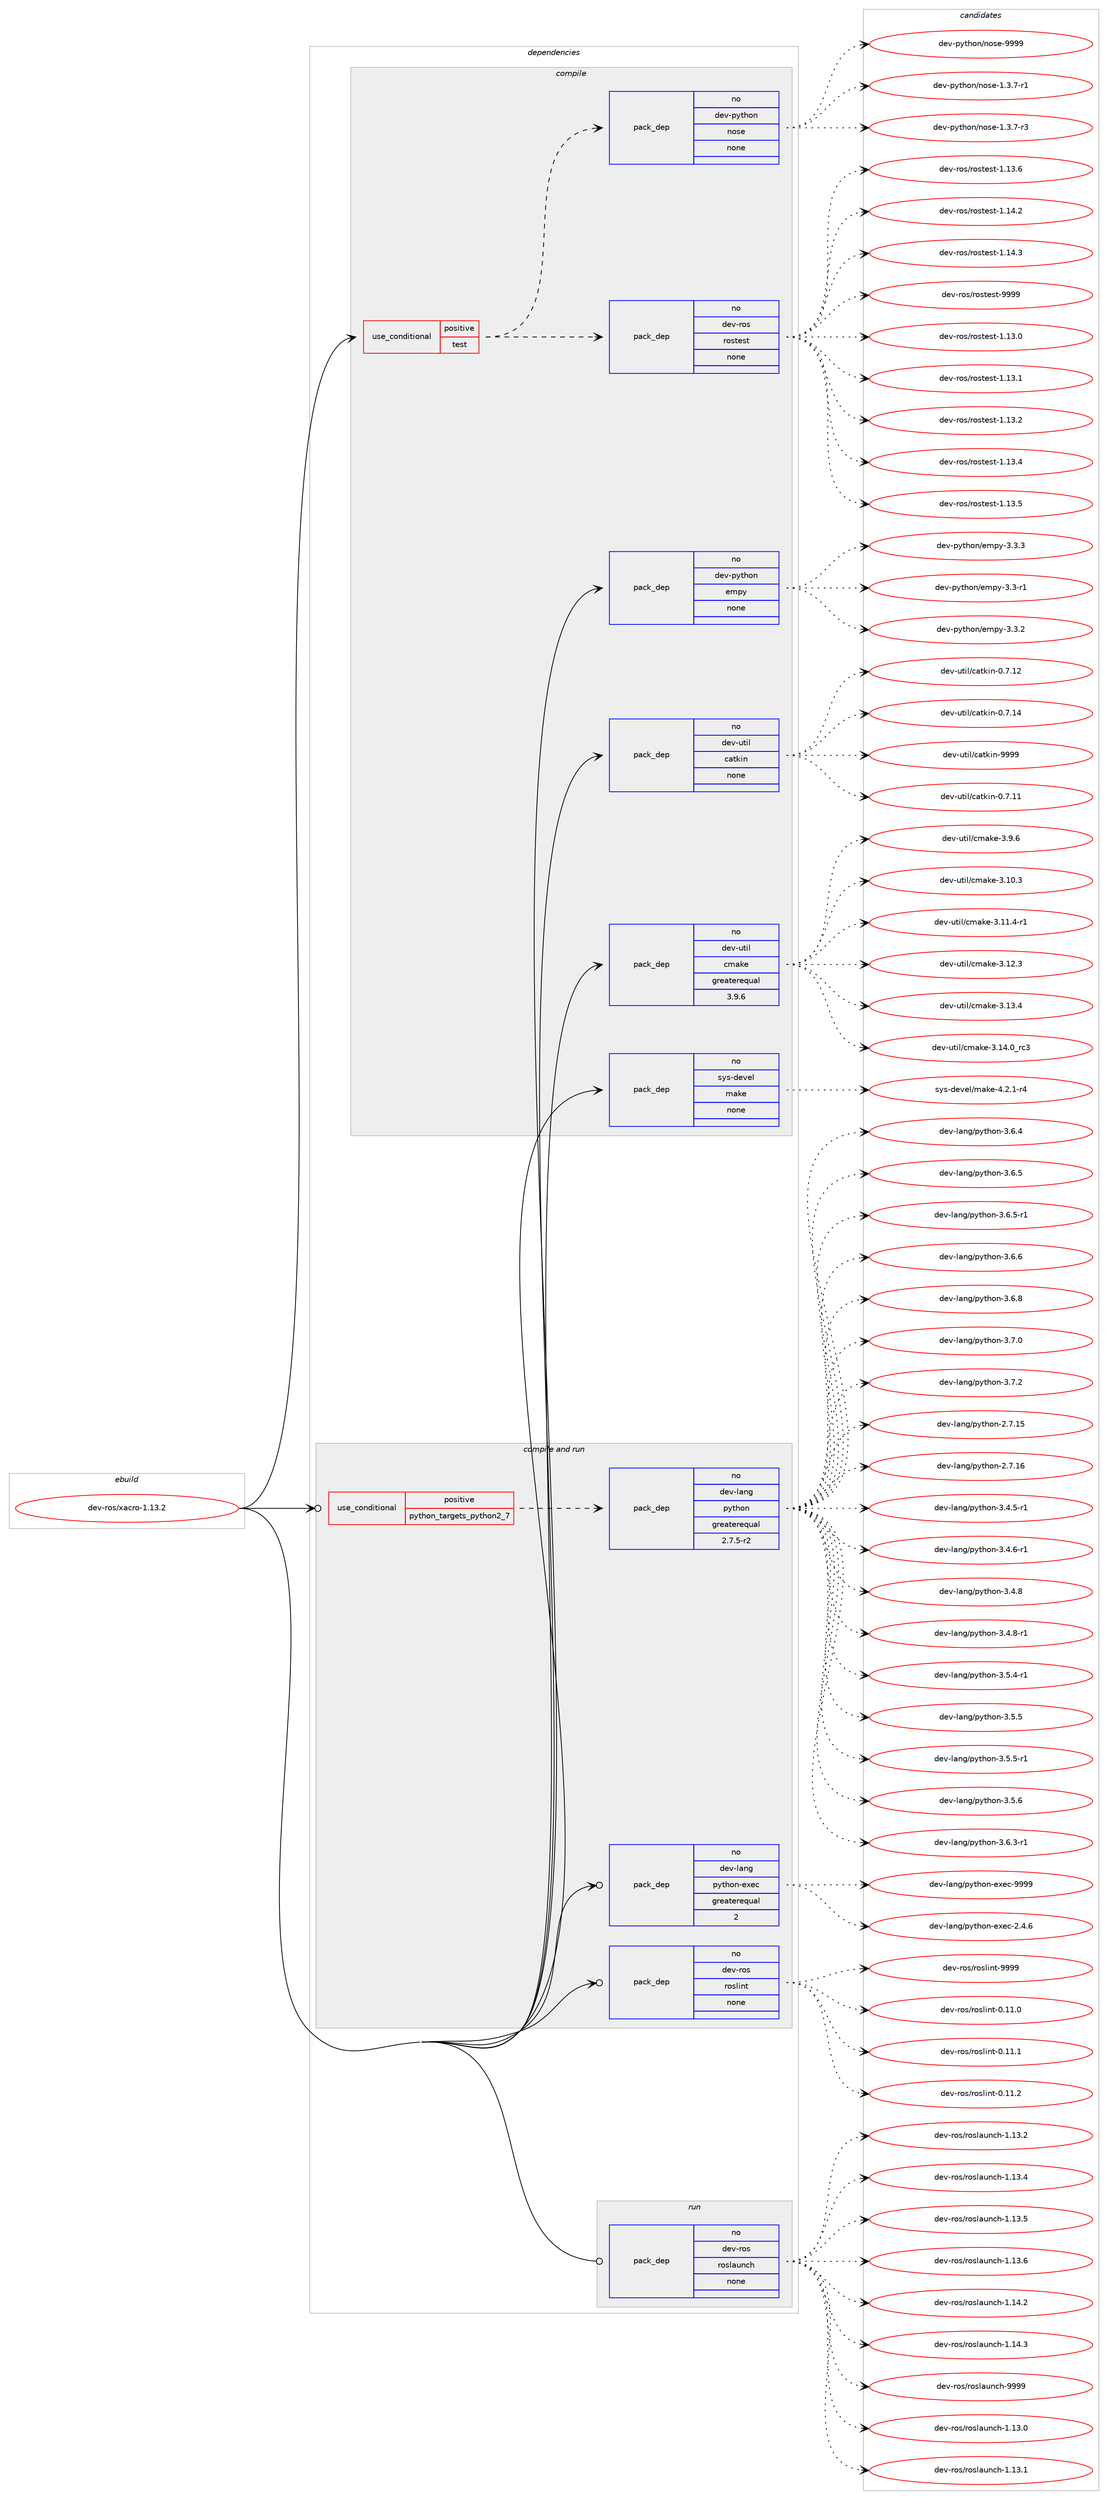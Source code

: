 digraph prolog {

# *************
# Graph options
# *************

newrank=true;
concentrate=true;
compound=true;
graph [rankdir=LR,fontname=Helvetica,fontsize=10,ranksep=1.5];#, ranksep=2.5, nodesep=0.2];
edge  [arrowhead=vee];
node  [fontname=Helvetica,fontsize=10];

# **********
# The ebuild
# **********

subgraph cluster_leftcol {
color=gray;
rank=same;
label=<<i>ebuild</i>>;
id [label="dev-ros/xacro-1.13.2", color=red, width=4, href="../dev-ros/xacro-1.13.2.svg"];
}

# ****************
# The dependencies
# ****************

subgraph cluster_midcol {
color=gray;
label=<<i>dependencies</i>>;
subgraph cluster_compile {
fillcolor="#eeeeee";
style=filled;
label=<<i>compile</i>>;
subgraph cond391967 {
dependency1477712 [label=<<TABLE BORDER="0" CELLBORDER="1" CELLSPACING="0" CELLPADDING="4"><TR><TD ROWSPAN="3" CELLPADDING="10">use_conditional</TD></TR><TR><TD>positive</TD></TR><TR><TD>test</TD></TR></TABLE>>, shape=none, color=red];
subgraph pack1062355 {
dependency1477713 [label=<<TABLE BORDER="0" CELLBORDER="1" CELLSPACING="0" CELLPADDING="4" WIDTH="220"><TR><TD ROWSPAN="6" CELLPADDING="30">pack_dep</TD></TR><TR><TD WIDTH="110">no</TD></TR><TR><TD>dev-ros</TD></TR><TR><TD>rostest</TD></TR><TR><TD>none</TD></TR><TR><TD></TD></TR></TABLE>>, shape=none, color=blue];
}
dependency1477712:e -> dependency1477713:w [weight=20,style="dashed",arrowhead="vee"];
subgraph pack1062356 {
dependency1477714 [label=<<TABLE BORDER="0" CELLBORDER="1" CELLSPACING="0" CELLPADDING="4" WIDTH="220"><TR><TD ROWSPAN="6" CELLPADDING="30">pack_dep</TD></TR><TR><TD WIDTH="110">no</TD></TR><TR><TD>dev-python</TD></TR><TR><TD>nose</TD></TR><TR><TD>none</TD></TR><TR><TD></TD></TR></TABLE>>, shape=none, color=blue];
}
dependency1477712:e -> dependency1477714:w [weight=20,style="dashed",arrowhead="vee"];
}
id:e -> dependency1477712:w [weight=20,style="solid",arrowhead="vee"];
subgraph pack1062357 {
dependency1477715 [label=<<TABLE BORDER="0" CELLBORDER="1" CELLSPACING="0" CELLPADDING="4" WIDTH="220"><TR><TD ROWSPAN="6" CELLPADDING="30">pack_dep</TD></TR><TR><TD WIDTH="110">no</TD></TR><TR><TD>dev-python</TD></TR><TR><TD>empy</TD></TR><TR><TD>none</TD></TR><TR><TD></TD></TR></TABLE>>, shape=none, color=blue];
}
id:e -> dependency1477715:w [weight=20,style="solid",arrowhead="vee"];
subgraph pack1062358 {
dependency1477716 [label=<<TABLE BORDER="0" CELLBORDER="1" CELLSPACING="0" CELLPADDING="4" WIDTH="220"><TR><TD ROWSPAN="6" CELLPADDING="30">pack_dep</TD></TR><TR><TD WIDTH="110">no</TD></TR><TR><TD>dev-util</TD></TR><TR><TD>catkin</TD></TR><TR><TD>none</TD></TR><TR><TD></TD></TR></TABLE>>, shape=none, color=blue];
}
id:e -> dependency1477716:w [weight=20,style="solid",arrowhead="vee"];
subgraph pack1062359 {
dependency1477717 [label=<<TABLE BORDER="0" CELLBORDER="1" CELLSPACING="0" CELLPADDING="4" WIDTH="220"><TR><TD ROWSPAN="6" CELLPADDING="30">pack_dep</TD></TR><TR><TD WIDTH="110">no</TD></TR><TR><TD>dev-util</TD></TR><TR><TD>cmake</TD></TR><TR><TD>greaterequal</TD></TR><TR><TD>3.9.6</TD></TR></TABLE>>, shape=none, color=blue];
}
id:e -> dependency1477717:w [weight=20,style="solid",arrowhead="vee"];
subgraph pack1062360 {
dependency1477718 [label=<<TABLE BORDER="0" CELLBORDER="1" CELLSPACING="0" CELLPADDING="4" WIDTH="220"><TR><TD ROWSPAN="6" CELLPADDING="30">pack_dep</TD></TR><TR><TD WIDTH="110">no</TD></TR><TR><TD>sys-devel</TD></TR><TR><TD>make</TD></TR><TR><TD>none</TD></TR><TR><TD></TD></TR></TABLE>>, shape=none, color=blue];
}
id:e -> dependency1477718:w [weight=20,style="solid",arrowhead="vee"];
}
subgraph cluster_compileandrun {
fillcolor="#eeeeee";
style=filled;
label=<<i>compile and run</i>>;
subgraph cond391968 {
dependency1477719 [label=<<TABLE BORDER="0" CELLBORDER="1" CELLSPACING="0" CELLPADDING="4"><TR><TD ROWSPAN="3" CELLPADDING="10">use_conditional</TD></TR><TR><TD>positive</TD></TR><TR><TD>python_targets_python2_7</TD></TR></TABLE>>, shape=none, color=red];
subgraph pack1062361 {
dependency1477720 [label=<<TABLE BORDER="0" CELLBORDER="1" CELLSPACING="0" CELLPADDING="4" WIDTH="220"><TR><TD ROWSPAN="6" CELLPADDING="30">pack_dep</TD></TR><TR><TD WIDTH="110">no</TD></TR><TR><TD>dev-lang</TD></TR><TR><TD>python</TD></TR><TR><TD>greaterequal</TD></TR><TR><TD>2.7.5-r2</TD></TR></TABLE>>, shape=none, color=blue];
}
dependency1477719:e -> dependency1477720:w [weight=20,style="dashed",arrowhead="vee"];
}
id:e -> dependency1477719:w [weight=20,style="solid",arrowhead="odotvee"];
subgraph pack1062362 {
dependency1477721 [label=<<TABLE BORDER="0" CELLBORDER="1" CELLSPACING="0" CELLPADDING="4" WIDTH="220"><TR><TD ROWSPAN="6" CELLPADDING="30">pack_dep</TD></TR><TR><TD WIDTH="110">no</TD></TR><TR><TD>dev-lang</TD></TR><TR><TD>python-exec</TD></TR><TR><TD>greaterequal</TD></TR><TR><TD>2</TD></TR></TABLE>>, shape=none, color=blue];
}
id:e -> dependency1477721:w [weight=20,style="solid",arrowhead="odotvee"];
subgraph pack1062363 {
dependency1477722 [label=<<TABLE BORDER="0" CELLBORDER="1" CELLSPACING="0" CELLPADDING="4" WIDTH="220"><TR><TD ROWSPAN="6" CELLPADDING="30">pack_dep</TD></TR><TR><TD WIDTH="110">no</TD></TR><TR><TD>dev-ros</TD></TR><TR><TD>roslint</TD></TR><TR><TD>none</TD></TR><TR><TD></TD></TR></TABLE>>, shape=none, color=blue];
}
id:e -> dependency1477722:w [weight=20,style="solid",arrowhead="odotvee"];
}
subgraph cluster_run {
fillcolor="#eeeeee";
style=filled;
label=<<i>run</i>>;
subgraph pack1062364 {
dependency1477723 [label=<<TABLE BORDER="0" CELLBORDER="1" CELLSPACING="0" CELLPADDING="4" WIDTH="220"><TR><TD ROWSPAN="6" CELLPADDING="30">pack_dep</TD></TR><TR><TD WIDTH="110">no</TD></TR><TR><TD>dev-ros</TD></TR><TR><TD>roslaunch</TD></TR><TR><TD>none</TD></TR><TR><TD></TD></TR></TABLE>>, shape=none, color=blue];
}
id:e -> dependency1477723:w [weight=20,style="solid",arrowhead="odot"];
}
}

# **************
# The candidates
# **************

subgraph cluster_choices {
rank=same;
color=gray;
label=<<i>candidates</i>>;

subgraph choice1062355 {
color=black;
nodesep=1;
choice100101118451141111154711411111511610111511645494649514648 [label="dev-ros/rostest-1.13.0", color=red, width=4,href="../dev-ros/rostest-1.13.0.svg"];
choice100101118451141111154711411111511610111511645494649514649 [label="dev-ros/rostest-1.13.1", color=red, width=4,href="../dev-ros/rostest-1.13.1.svg"];
choice100101118451141111154711411111511610111511645494649514650 [label="dev-ros/rostest-1.13.2", color=red, width=4,href="../dev-ros/rostest-1.13.2.svg"];
choice100101118451141111154711411111511610111511645494649514652 [label="dev-ros/rostest-1.13.4", color=red, width=4,href="../dev-ros/rostest-1.13.4.svg"];
choice100101118451141111154711411111511610111511645494649514653 [label="dev-ros/rostest-1.13.5", color=red, width=4,href="../dev-ros/rostest-1.13.5.svg"];
choice100101118451141111154711411111511610111511645494649514654 [label="dev-ros/rostest-1.13.6", color=red, width=4,href="../dev-ros/rostest-1.13.6.svg"];
choice100101118451141111154711411111511610111511645494649524650 [label="dev-ros/rostest-1.14.2", color=red, width=4,href="../dev-ros/rostest-1.14.2.svg"];
choice100101118451141111154711411111511610111511645494649524651 [label="dev-ros/rostest-1.14.3", color=red, width=4,href="../dev-ros/rostest-1.14.3.svg"];
choice10010111845114111115471141111151161011151164557575757 [label="dev-ros/rostest-9999", color=red, width=4,href="../dev-ros/rostest-9999.svg"];
dependency1477713:e -> choice100101118451141111154711411111511610111511645494649514648:w [style=dotted,weight="100"];
dependency1477713:e -> choice100101118451141111154711411111511610111511645494649514649:w [style=dotted,weight="100"];
dependency1477713:e -> choice100101118451141111154711411111511610111511645494649514650:w [style=dotted,weight="100"];
dependency1477713:e -> choice100101118451141111154711411111511610111511645494649514652:w [style=dotted,weight="100"];
dependency1477713:e -> choice100101118451141111154711411111511610111511645494649514653:w [style=dotted,weight="100"];
dependency1477713:e -> choice100101118451141111154711411111511610111511645494649514654:w [style=dotted,weight="100"];
dependency1477713:e -> choice100101118451141111154711411111511610111511645494649524650:w [style=dotted,weight="100"];
dependency1477713:e -> choice100101118451141111154711411111511610111511645494649524651:w [style=dotted,weight="100"];
dependency1477713:e -> choice10010111845114111115471141111151161011151164557575757:w [style=dotted,weight="100"];
}
subgraph choice1062356 {
color=black;
nodesep=1;
choice10010111845112121116104111110471101111151014549465146554511449 [label="dev-python/nose-1.3.7-r1", color=red, width=4,href="../dev-python/nose-1.3.7-r1.svg"];
choice10010111845112121116104111110471101111151014549465146554511451 [label="dev-python/nose-1.3.7-r3", color=red, width=4,href="../dev-python/nose-1.3.7-r3.svg"];
choice10010111845112121116104111110471101111151014557575757 [label="dev-python/nose-9999", color=red, width=4,href="../dev-python/nose-9999.svg"];
dependency1477714:e -> choice10010111845112121116104111110471101111151014549465146554511449:w [style=dotted,weight="100"];
dependency1477714:e -> choice10010111845112121116104111110471101111151014549465146554511451:w [style=dotted,weight="100"];
dependency1477714:e -> choice10010111845112121116104111110471101111151014557575757:w [style=dotted,weight="100"];
}
subgraph choice1062357 {
color=black;
nodesep=1;
choice1001011184511212111610411111047101109112121455146514511449 [label="dev-python/empy-3.3-r1", color=red, width=4,href="../dev-python/empy-3.3-r1.svg"];
choice1001011184511212111610411111047101109112121455146514650 [label="dev-python/empy-3.3.2", color=red, width=4,href="../dev-python/empy-3.3.2.svg"];
choice1001011184511212111610411111047101109112121455146514651 [label="dev-python/empy-3.3.3", color=red, width=4,href="../dev-python/empy-3.3.3.svg"];
dependency1477715:e -> choice1001011184511212111610411111047101109112121455146514511449:w [style=dotted,weight="100"];
dependency1477715:e -> choice1001011184511212111610411111047101109112121455146514650:w [style=dotted,weight="100"];
dependency1477715:e -> choice1001011184511212111610411111047101109112121455146514651:w [style=dotted,weight="100"];
}
subgraph choice1062358 {
color=black;
nodesep=1;
choice1001011184511711610510847999711610710511045484655464949 [label="dev-util/catkin-0.7.11", color=red, width=4,href="../dev-util/catkin-0.7.11.svg"];
choice1001011184511711610510847999711610710511045484655464950 [label="dev-util/catkin-0.7.12", color=red, width=4,href="../dev-util/catkin-0.7.12.svg"];
choice1001011184511711610510847999711610710511045484655464952 [label="dev-util/catkin-0.7.14", color=red, width=4,href="../dev-util/catkin-0.7.14.svg"];
choice100101118451171161051084799971161071051104557575757 [label="dev-util/catkin-9999", color=red, width=4,href="../dev-util/catkin-9999.svg"];
dependency1477716:e -> choice1001011184511711610510847999711610710511045484655464949:w [style=dotted,weight="100"];
dependency1477716:e -> choice1001011184511711610510847999711610710511045484655464950:w [style=dotted,weight="100"];
dependency1477716:e -> choice1001011184511711610510847999711610710511045484655464952:w [style=dotted,weight="100"];
dependency1477716:e -> choice100101118451171161051084799971161071051104557575757:w [style=dotted,weight="100"];
}
subgraph choice1062359 {
color=black;
nodesep=1;
choice1001011184511711610510847991099710710145514649484651 [label="dev-util/cmake-3.10.3", color=red, width=4,href="../dev-util/cmake-3.10.3.svg"];
choice10010111845117116105108479910997107101455146494946524511449 [label="dev-util/cmake-3.11.4-r1", color=red, width=4,href="../dev-util/cmake-3.11.4-r1.svg"];
choice1001011184511711610510847991099710710145514649504651 [label="dev-util/cmake-3.12.3", color=red, width=4,href="../dev-util/cmake-3.12.3.svg"];
choice1001011184511711610510847991099710710145514649514652 [label="dev-util/cmake-3.13.4", color=red, width=4,href="../dev-util/cmake-3.13.4.svg"];
choice1001011184511711610510847991099710710145514649524648951149951 [label="dev-util/cmake-3.14.0_rc3", color=red, width=4,href="../dev-util/cmake-3.14.0_rc3.svg"];
choice10010111845117116105108479910997107101455146574654 [label="dev-util/cmake-3.9.6", color=red, width=4,href="../dev-util/cmake-3.9.6.svg"];
dependency1477717:e -> choice1001011184511711610510847991099710710145514649484651:w [style=dotted,weight="100"];
dependency1477717:e -> choice10010111845117116105108479910997107101455146494946524511449:w [style=dotted,weight="100"];
dependency1477717:e -> choice1001011184511711610510847991099710710145514649504651:w [style=dotted,weight="100"];
dependency1477717:e -> choice1001011184511711610510847991099710710145514649514652:w [style=dotted,weight="100"];
dependency1477717:e -> choice1001011184511711610510847991099710710145514649524648951149951:w [style=dotted,weight="100"];
dependency1477717:e -> choice10010111845117116105108479910997107101455146574654:w [style=dotted,weight="100"];
}
subgraph choice1062360 {
color=black;
nodesep=1;
choice1151211154510010111810110847109971071014552465046494511452 [label="sys-devel/make-4.2.1-r4", color=red, width=4,href="../sys-devel/make-4.2.1-r4.svg"];
dependency1477718:e -> choice1151211154510010111810110847109971071014552465046494511452:w [style=dotted,weight="100"];
}
subgraph choice1062361 {
color=black;
nodesep=1;
choice10010111845108971101034711212111610411111045504655464953 [label="dev-lang/python-2.7.15", color=red, width=4,href="../dev-lang/python-2.7.15.svg"];
choice10010111845108971101034711212111610411111045504655464954 [label="dev-lang/python-2.7.16", color=red, width=4,href="../dev-lang/python-2.7.16.svg"];
choice1001011184510897110103471121211161041111104551465246534511449 [label="dev-lang/python-3.4.5-r1", color=red, width=4,href="../dev-lang/python-3.4.5-r1.svg"];
choice1001011184510897110103471121211161041111104551465246544511449 [label="dev-lang/python-3.4.6-r1", color=red, width=4,href="../dev-lang/python-3.4.6-r1.svg"];
choice100101118451089711010347112121116104111110455146524656 [label="dev-lang/python-3.4.8", color=red, width=4,href="../dev-lang/python-3.4.8.svg"];
choice1001011184510897110103471121211161041111104551465246564511449 [label="dev-lang/python-3.4.8-r1", color=red, width=4,href="../dev-lang/python-3.4.8-r1.svg"];
choice1001011184510897110103471121211161041111104551465346524511449 [label="dev-lang/python-3.5.4-r1", color=red, width=4,href="../dev-lang/python-3.5.4-r1.svg"];
choice100101118451089711010347112121116104111110455146534653 [label="dev-lang/python-3.5.5", color=red, width=4,href="../dev-lang/python-3.5.5.svg"];
choice1001011184510897110103471121211161041111104551465346534511449 [label="dev-lang/python-3.5.5-r1", color=red, width=4,href="../dev-lang/python-3.5.5-r1.svg"];
choice100101118451089711010347112121116104111110455146534654 [label="dev-lang/python-3.5.6", color=red, width=4,href="../dev-lang/python-3.5.6.svg"];
choice1001011184510897110103471121211161041111104551465446514511449 [label="dev-lang/python-3.6.3-r1", color=red, width=4,href="../dev-lang/python-3.6.3-r1.svg"];
choice100101118451089711010347112121116104111110455146544652 [label="dev-lang/python-3.6.4", color=red, width=4,href="../dev-lang/python-3.6.4.svg"];
choice100101118451089711010347112121116104111110455146544653 [label="dev-lang/python-3.6.5", color=red, width=4,href="../dev-lang/python-3.6.5.svg"];
choice1001011184510897110103471121211161041111104551465446534511449 [label="dev-lang/python-3.6.5-r1", color=red, width=4,href="../dev-lang/python-3.6.5-r1.svg"];
choice100101118451089711010347112121116104111110455146544654 [label="dev-lang/python-3.6.6", color=red, width=4,href="../dev-lang/python-3.6.6.svg"];
choice100101118451089711010347112121116104111110455146544656 [label="dev-lang/python-3.6.8", color=red, width=4,href="../dev-lang/python-3.6.8.svg"];
choice100101118451089711010347112121116104111110455146554648 [label="dev-lang/python-3.7.0", color=red, width=4,href="../dev-lang/python-3.7.0.svg"];
choice100101118451089711010347112121116104111110455146554650 [label="dev-lang/python-3.7.2", color=red, width=4,href="../dev-lang/python-3.7.2.svg"];
dependency1477720:e -> choice10010111845108971101034711212111610411111045504655464953:w [style=dotted,weight="100"];
dependency1477720:e -> choice10010111845108971101034711212111610411111045504655464954:w [style=dotted,weight="100"];
dependency1477720:e -> choice1001011184510897110103471121211161041111104551465246534511449:w [style=dotted,weight="100"];
dependency1477720:e -> choice1001011184510897110103471121211161041111104551465246544511449:w [style=dotted,weight="100"];
dependency1477720:e -> choice100101118451089711010347112121116104111110455146524656:w [style=dotted,weight="100"];
dependency1477720:e -> choice1001011184510897110103471121211161041111104551465246564511449:w [style=dotted,weight="100"];
dependency1477720:e -> choice1001011184510897110103471121211161041111104551465346524511449:w [style=dotted,weight="100"];
dependency1477720:e -> choice100101118451089711010347112121116104111110455146534653:w [style=dotted,weight="100"];
dependency1477720:e -> choice1001011184510897110103471121211161041111104551465346534511449:w [style=dotted,weight="100"];
dependency1477720:e -> choice100101118451089711010347112121116104111110455146534654:w [style=dotted,weight="100"];
dependency1477720:e -> choice1001011184510897110103471121211161041111104551465446514511449:w [style=dotted,weight="100"];
dependency1477720:e -> choice100101118451089711010347112121116104111110455146544652:w [style=dotted,weight="100"];
dependency1477720:e -> choice100101118451089711010347112121116104111110455146544653:w [style=dotted,weight="100"];
dependency1477720:e -> choice1001011184510897110103471121211161041111104551465446534511449:w [style=dotted,weight="100"];
dependency1477720:e -> choice100101118451089711010347112121116104111110455146544654:w [style=dotted,weight="100"];
dependency1477720:e -> choice100101118451089711010347112121116104111110455146544656:w [style=dotted,weight="100"];
dependency1477720:e -> choice100101118451089711010347112121116104111110455146554648:w [style=dotted,weight="100"];
dependency1477720:e -> choice100101118451089711010347112121116104111110455146554650:w [style=dotted,weight="100"];
}
subgraph choice1062362 {
color=black;
nodesep=1;
choice1001011184510897110103471121211161041111104510112010199455046524654 [label="dev-lang/python-exec-2.4.6", color=red, width=4,href="../dev-lang/python-exec-2.4.6.svg"];
choice10010111845108971101034711212111610411111045101120101994557575757 [label="dev-lang/python-exec-9999", color=red, width=4,href="../dev-lang/python-exec-9999.svg"];
dependency1477721:e -> choice1001011184510897110103471121211161041111104510112010199455046524654:w [style=dotted,weight="100"];
dependency1477721:e -> choice10010111845108971101034711212111610411111045101120101994557575757:w [style=dotted,weight="100"];
}
subgraph choice1062363 {
color=black;
nodesep=1;
choice100101118451141111154711411111510810511011645484649494648 [label="dev-ros/roslint-0.11.0", color=red, width=4,href="../dev-ros/roslint-0.11.0.svg"];
choice100101118451141111154711411111510810511011645484649494649 [label="dev-ros/roslint-0.11.1", color=red, width=4,href="../dev-ros/roslint-0.11.1.svg"];
choice100101118451141111154711411111510810511011645484649494650 [label="dev-ros/roslint-0.11.2", color=red, width=4,href="../dev-ros/roslint-0.11.2.svg"];
choice10010111845114111115471141111151081051101164557575757 [label="dev-ros/roslint-9999", color=red, width=4,href="../dev-ros/roslint-9999.svg"];
dependency1477722:e -> choice100101118451141111154711411111510810511011645484649494648:w [style=dotted,weight="100"];
dependency1477722:e -> choice100101118451141111154711411111510810511011645484649494649:w [style=dotted,weight="100"];
dependency1477722:e -> choice100101118451141111154711411111510810511011645484649494650:w [style=dotted,weight="100"];
dependency1477722:e -> choice10010111845114111115471141111151081051101164557575757:w [style=dotted,weight="100"];
}
subgraph choice1062364 {
color=black;
nodesep=1;
choice1001011184511411111547114111115108971171109910445494649514648 [label="dev-ros/roslaunch-1.13.0", color=red, width=4,href="../dev-ros/roslaunch-1.13.0.svg"];
choice1001011184511411111547114111115108971171109910445494649514649 [label="dev-ros/roslaunch-1.13.1", color=red, width=4,href="../dev-ros/roslaunch-1.13.1.svg"];
choice1001011184511411111547114111115108971171109910445494649514650 [label="dev-ros/roslaunch-1.13.2", color=red, width=4,href="../dev-ros/roslaunch-1.13.2.svg"];
choice1001011184511411111547114111115108971171109910445494649514652 [label="dev-ros/roslaunch-1.13.4", color=red, width=4,href="../dev-ros/roslaunch-1.13.4.svg"];
choice1001011184511411111547114111115108971171109910445494649514653 [label="dev-ros/roslaunch-1.13.5", color=red, width=4,href="../dev-ros/roslaunch-1.13.5.svg"];
choice1001011184511411111547114111115108971171109910445494649514654 [label="dev-ros/roslaunch-1.13.6", color=red, width=4,href="../dev-ros/roslaunch-1.13.6.svg"];
choice1001011184511411111547114111115108971171109910445494649524650 [label="dev-ros/roslaunch-1.14.2", color=red, width=4,href="../dev-ros/roslaunch-1.14.2.svg"];
choice1001011184511411111547114111115108971171109910445494649524651 [label="dev-ros/roslaunch-1.14.3", color=red, width=4,href="../dev-ros/roslaunch-1.14.3.svg"];
choice100101118451141111154711411111510897117110991044557575757 [label="dev-ros/roslaunch-9999", color=red, width=4,href="../dev-ros/roslaunch-9999.svg"];
dependency1477723:e -> choice1001011184511411111547114111115108971171109910445494649514648:w [style=dotted,weight="100"];
dependency1477723:e -> choice1001011184511411111547114111115108971171109910445494649514649:w [style=dotted,weight="100"];
dependency1477723:e -> choice1001011184511411111547114111115108971171109910445494649514650:w [style=dotted,weight="100"];
dependency1477723:e -> choice1001011184511411111547114111115108971171109910445494649514652:w [style=dotted,weight="100"];
dependency1477723:e -> choice1001011184511411111547114111115108971171109910445494649514653:w [style=dotted,weight="100"];
dependency1477723:e -> choice1001011184511411111547114111115108971171109910445494649514654:w [style=dotted,weight="100"];
dependency1477723:e -> choice1001011184511411111547114111115108971171109910445494649524650:w [style=dotted,weight="100"];
dependency1477723:e -> choice1001011184511411111547114111115108971171109910445494649524651:w [style=dotted,weight="100"];
dependency1477723:e -> choice100101118451141111154711411111510897117110991044557575757:w [style=dotted,weight="100"];
}
}

}
